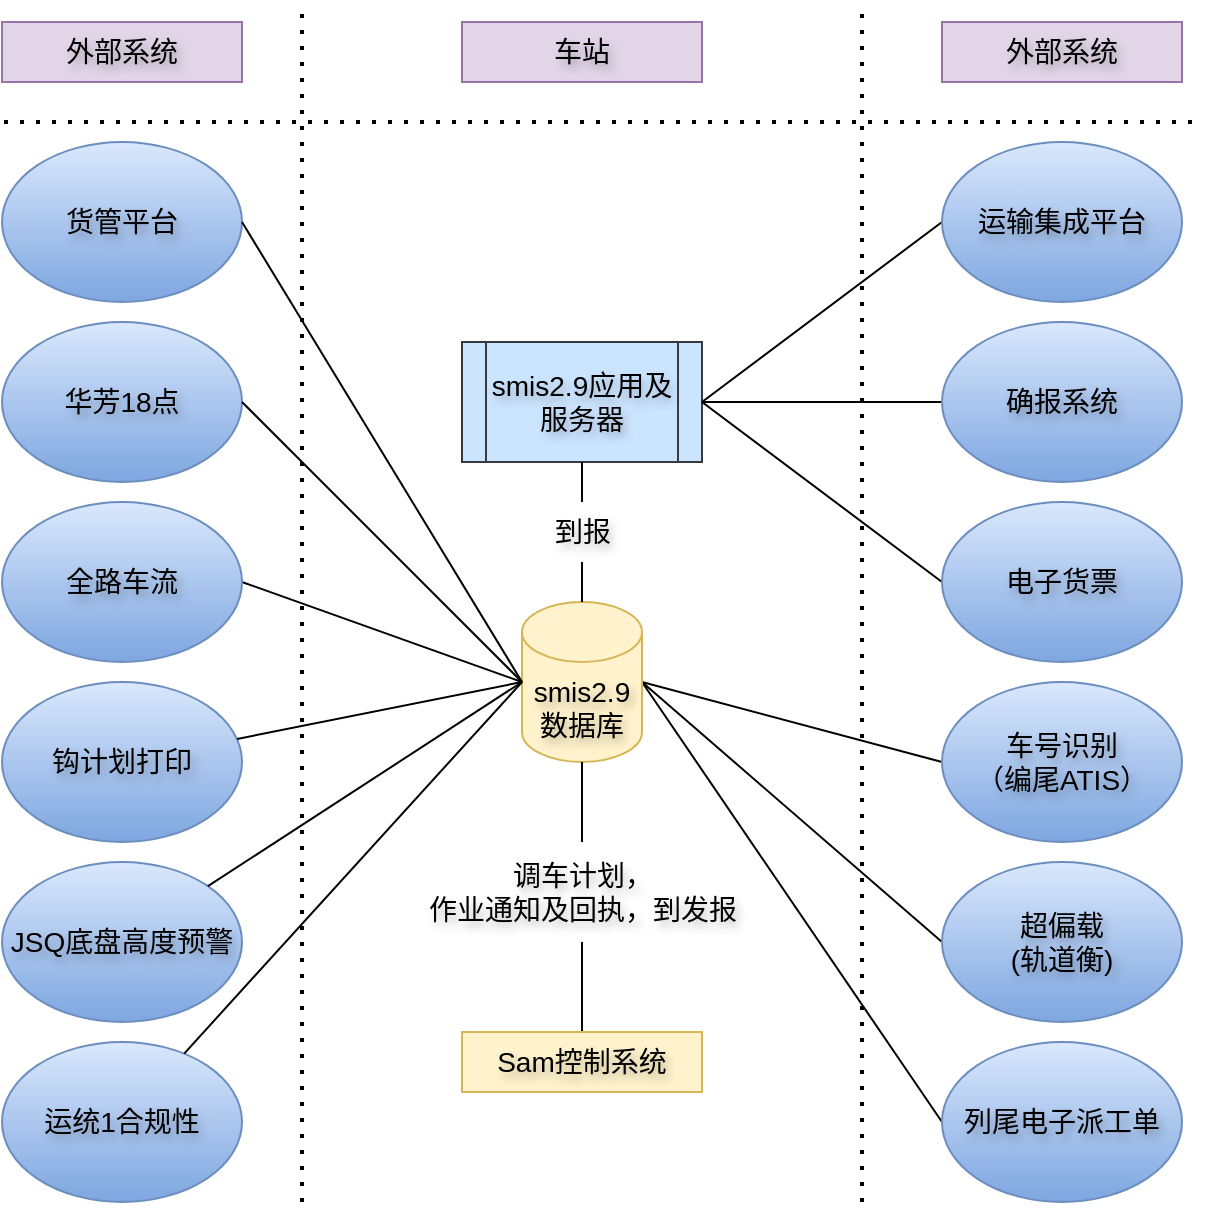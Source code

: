 <mxfile version="28.2.7">
  <diagram name="第 1 页" id="yU-gZeFMvIXKsnHI0pS4">
    <mxGraphModel dx="1034" dy="544" grid="1" gridSize="10" guides="1" tooltips="1" connect="1" arrows="1" fold="1" page="1" pageScale="1" pageWidth="827" pageHeight="1169" math="0" shadow="0">
      <root>
        <mxCell id="0" />
        <mxCell id="1" parent="0" />
        <mxCell id="2Rj6f7_8KAilT_tO_EwG-1" value="&lt;font&gt;外部系统&lt;/font&gt;" style="rounded=0;whiteSpace=wrap;html=1;hachureGap=4;fontFamily=Helvetica;strokeColor=#9673a6;fontSize=14;fillColor=#e1d5e7;textShadow=1;" parent="1" vertex="1">
          <mxGeometry x="40" y="50" width="120" height="30" as="geometry" />
        </mxCell>
        <mxCell id="2Rj6f7_8KAilT_tO_EwG-2" value="&lt;font&gt;外部系统&lt;/font&gt;" style="rounded=0;whiteSpace=wrap;html=1;hachureGap=4;fontFamily=Helvetica;strokeColor=#9673a6;fontSize=14;fillColor=#e1d5e7;textShadow=1;" parent="1" vertex="1">
          <mxGeometry x="510" y="50" width="120" height="30" as="geometry" />
        </mxCell>
        <mxCell id="2Rj6f7_8KAilT_tO_EwG-3" value="&lt;font&gt;车站&lt;/font&gt;" style="rounded=0;whiteSpace=wrap;html=1;hachureGap=4;fontFamily=Helvetica;strokeColor=#9673a6;fontSize=14;fillColor=#e1d5e7;textShadow=1;" parent="1" vertex="1">
          <mxGeometry x="270" y="50" width="120" height="30" as="geometry" />
        </mxCell>
        <mxCell id="2Rj6f7_8KAilT_tO_EwG-9" value="华芳18点" style="ellipse;whiteSpace=wrap;html=1;hachureGap=4;fontFamily=Helvetica;fontSize=14;fillColor=#dae8fc;strokeColor=#6c8ebf;gradientColor=#7ea6e0;textShadow=1;" parent="1" vertex="1">
          <mxGeometry x="40" y="200" width="120" height="80" as="geometry" />
        </mxCell>
        <mxCell id="BxS5Jl8jlqf-txuZJ36O-10" style="rounded=0;hachureGap=4;orthogonalLoop=1;jettySize=auto;html=1;entryX=0;entryY=0.5;entryDx=0;entryDy=0;fontFamily=Architects Daughter;fontSource=https%3A%2F%2Ffonts.googleapis.com%2Fcss%3Ffamily%3DArchitects%2BDaughter;endArrow=none;endFill=0;exitX=1;exitY=0.5;exitDx=0;exitDy=0;exitPerimeter=0;" edge="1" parent="1" source="2Rj6f7_8KAilT_tO_EwG-12" target="BxS5Jl8jlqf-txuZJ36O-7">
          <mxGeometry relative="1" as="geometry" />
        </mxCell>
        <mxCell id="BxS5Jl8jlqf-txuZJ36O-11" style="rounded=0;hachureGap=4;orthogonalLoop=1;jettySize=auto;html=1;entryX=0;entryY=0.5;entryDx=0;entryDy=0;fontFamily=Architects Daughter;fontSource=https%3A%2F%2Ffonts.googleapis.com%2Fcss%3Ffamily%3DArchitects%2BDaughter;endArrow=none;endFill=0;exitX=1;exitY=0.5;exitDx=0;exitDy=0;exitPerimeter=0;" edge="1" parent="1" source="2Rj6f7_8KAilT_tO_EwG-12" target="BxS5Jl8jlqf-txuZJ36O-8">
          <mxGeometry relative="1" as="geometry" />
        </mxCell>
        <mxCell id="BxS5Jl8jlqf-txuZJ36O-12" style="rounded=0;hachureGap=4;orthogonalLoop=1;jettySize=auto;html=1;entryX=0;entryY=0.5;entryDx=0;entryDy=0;fontFamily=Architects Daughter;fontSource=https%3A%2F%2Ffonts.googleapis.com%2Fcss%3Ffamily%3DArchitects%2BDaughter;endArrow=none;endFill=0;exitX=1;exitY=0.5;exitDx=0;exitDy=0;exitPerimeter=0;" edge="1" parent="1" source="2Rj6f7_8KAilT_tO_EwG-12" target="BxS5Jl8jlqf-txuZJ36O-9">
          <mxGeometry relative="1" as="geometry" />
        </mxCell>
        <mxCell id="2Rj6f7_8KAilT_tO_EwG-10" value="&lt;font&gt;smis2.9应用及服务器&lt;/font&gt;" style="shape=process;whiteSpace=wrap;html=1;backgroundOutline=1;hachureGap=4;fontFamily=Helvetica;fontSize=14;fillColor=#cce5ff;strokeColor=#36393d;textShadow=1;" parent="1" vertex="1">
          <mxGeometry x="270" y="210" width="120" height="60" as="geometry" />
        </mxCell>
        <mxCell id="2Rj6f7_8KAilT_tO_EwG-11" style="rounded=0;hachureGap=4;orthogonalLoop=1;jettySize=auto;html=1;entryX=0.5;entryY=0;entryDx=0;entryDy=0;fontFamily=Helvetica;endArrow=none;endFill=0;fontSize=14;textShadow=1;" parent="1" source="2Rj6f7_8KAilT_tO_EwG-16" target="2Rj6f7_8KAilT_tO_EwG-15" edge="1">
          <mxGeometry relative="1" as="geometry" />
        </mxCell>
        <mxCell id="2Rj6f7_8KAilT_tO_EwG-12" value="&lt;font&gt;smis2.9&lt;/font&gt;&lt;div&gt;&lt;font&gt;数据库&lt;/font&gt;&lt;/div&gt;" style="shape=cylinder3;whiteSpace=wrap;html=1;boundedLbl=1;backgroundOutline=1;size=15;hachureGap=4;fontFamily=Helvetica;fontSize=14;fillColor=#fff2cc;strokeColor=#d6b656;textShadow=1;" parent="1" vertex="1">
          <mxGeometry x="300" y="340" width="60" height="80" as="geometry" />
        </mxCell>
        <mxCell id="2Rj6f7_8KAilT_tO_EwG-13" value="" style="endArrow=none;html=1;rounded=0;hachureGap=4;fontFamily=Helvetica;entryX=0.5;entryY=1;entryDx=0;entryDy=0;exitX=0.5;exitY=0;exitDx=0;exitDy=0;exitPerimeter=0;fontSize=14;textShadow=1;" parent="1" source="2Rj6f7_8KAilT_tO_EwG-14" target="2Rj6f7_8KAilT_tO_EwG-10" edge="1">
          <mxGeometry width="50" height="50" relative="1" as="geometry">
            <mxPoint x="320" y="260" as="sourcePoint" />
            <mxPoint x="370" y="210" as="targetPoint" />
          </mxGeometry>
        </mxCell>
        <mxCell id="2Rj6f7_8KAilT_tO_EwG-15" value="&lt;font&gt;Sam控制系统&lt;/font&gt;" style="whiteSpace=wrap;html=1;fontFamily=Helvetica;hachureGap=4;fontSize=14;fillColor=#fff2cc;strokeColor=#d6b656;textShadow=1;" parent="1" vertex="1">
          <mxGeometry x="270" y="555" width="120" height="30" as="geometry" />
        </mxCell>
        <mxCell id="2Rj6f7_8KAilT_tO_EwG-17" value="" style="endArrow=none;dashed=1;html=1;dashPattern=1 3;strokeWidth=2;rounded=0;hachureGap=4;fontFamily=Helvetica;fontSize=14;textShadow=1;" parent="1" edge="1">
          <mxGeometry width="50" height="50" relative="1" as="geometry">
            <mxPoint x="470" y="640" as="sourcePoint" />
            <mxPoint x="470" y="40" as="targetPoint" />
          </mxGeometry>
        </mxCell>
        <mxCell id="2Rj6f7_8KAilT_tO_EwG-18" value="" style="endArrow=none;dashed=1;html=1;dashPattern=1 3;strokeWidth=2;rounded=0;hachureGap=4;fontFamily=Helvetica;fontSize=14;textShadow=1;" parent="1" edge="1">
          <mxGeometry width="50" height="50" relative="1" as="geometry">
            <mxPoint x="41" y="100" as="sourcePoint" />
            <mxPoint x="641" y="100" as="targetPoint" />
          </mxGeometry>
        </mxCell>
        <mxCell id="2Rj6f7_8KAilT_tO_EwG-19" value="" style="endArrow=none;dashed=1;html=1;dashPattern=1 3;strokeWidth=2;rounded=0;hachureGap=4;fontFamily=Helvetica;fontSize=14;textShadow=1;" parent="1" edge="1">
          <mxGeometry width="50" height="50" relative="1" as="geometry">
            <mxPoint x="190" y="640" as="sourcePoint" />
            <mxPoint x="190" y="40" as="targetPoint" />
          </mxGeometry>
        </mxCell>
        <mxCell id="2Rj6f7_8KAilT_tO_EwG-21" style="rounded=0;hachureGap=4;orthogonalLoop=1;jettySize=auto;html=1;fontFamily=Architects Daughter;fontSource=https%3A%2F%2Ffonts.googleapis.com%2Fcss%3Ffamily%3DArchitects%2BDaughter;endArrow=none;endFill=0;exitX=1;exitY=0.5;exitDx=0;exitDy=0;textShadow=1;entryX=0;entryY=0.5;entryDx=0;entryDy=0;entryPerimeter=0;" parent="1" source="2Rj6f7_8KAilT_tO_EwG-22" edge="1" target="2Rj6f7_8KAilT_tO_EwG-12">
          <mxGeometry relative="1" as="geometry">
            <mxPoint x="300" y="290" as="targetPoint" />
          </mxGeometry>
        </mxCell>
        <mxCell id="2Rj6f7_8KAilT_tO_EwG-22" value="&lt;span&gt;全路车流&lt;/span&gt;" style="ellipse;whiteSpace=wrap;html=1;hachureGap=4;fontFamily=Helvetica;fontSize=14;fillColor=#dae8fc;strokeColor=#6c8ebf;gradientColor=#7ea6e0;textShadow=1;" parent="1" vertex="1">
          <mxGeometry x="40" y="290" width="120" height="80" as="geometry" />
        </mxCell>
        <mxCell id="2Rj6f7_8KAilT_tO_EwG-23" style="rounded=0;hachureGap=4;orthogonalLoop=1;jettySize=auto;html=1;entryX=0;entryY=0.5;entryDx=0;entryDy=0;entryPerimeter=0;fontFamily=Architects Daughter;fontSource=https%3A%2F%2Ffonts.googleapis.com%2Fcss%3Ffamily%3DArchitects%2BDaughter;endArrow=none;endFill=0;exitX=1;exitY=0.5;exitDx=0;exitDy=0;textShadow=1;" parent="1" source="2Rj6f7_8KAilT_tO_EwG-9" target="2Rj6f7_8KAilT_tO_EwG-12" edge="1">
          <mxGeometry relative="1" as="geometry" />
        </mxCell>
        <mxCell id="2Rj6f7_8KAilT_tO_EwG-25" value="货管平台" style="ellipse;whiteSpace=wrap;html=1;hachureGap=4;fontFamily=Helvetica;fontSize=14;fillColor=#dae8fc;strokeColor=#6c8ebf;gradientColor=#7ea6e0;textShadow=1;" parent="1" vertex="1">
          <mxGeometry x="40" y="110" width="120" height="80" as="geometry" />
        </mxCell>
        <mxCell id="2Rj6f7_8KAilT_tO_EwG-26" style="rounded=0;hachureGap=4;orthogonalLoop=1;jettySize=auto;html=1;fontFamily=Architects Daughter;fontSource=https%3A%2F%2Ffonts.googleapis.com%2Fcss%3Ffamily%3DArchitects%2BDaughter;endArrow=none;endFill=0;exitX=0;exitY=0.5;exitDx=0;exitDy=0;textShadow=1;entryX=1;entryY=0.5;entryDx=0;entryDy=0;" parent="1" source="2Rj6f7_8KAilT_tO_EwG-27" edge="1" target="2Rj6f7_8KAilT_tO_EwG-10">
          <mxGeometry relative="1" as="geometry">
            <mxPoint x="390" y="180" as="targetPoint" />
          </mxGeometry>
        </mxCell>
        <mxCell id="2Rj6f7_8KAilT_tO_EwG-27" value="&lt;font&gt;确报系统&lt;/font&gt;" style="ellipse;whiteSpace=wrap;html=1;hachureGap=4;fontFamily=Helvetica;fontSize=14;fillColor=#dae8fc;strokeColor=#6c8ebf;gradientColor=#7ea6e0;textShadow=1;" parent="1" vertex="1">
          <mxGeometry x="510" y="200" width="120" height="80" as="geometry" />
        </mxCell>
        <mxCell id="2Rj6f7_8KAilT_tO_EwG-28" style="rounded=0;hachureGap=4;orthogonalLoop=1;jettySize=auto;html=1;fontFamily=Architects Daughter;fontSource=https%3A%2F%2Ffonts.googleapis.com%2Fcss%3Ffamily%3DArchitects%2BDaughter;endArrow=none;endFill=0;exitX=0;exitY=0.5;exitDx=0;exitDy=0;textShadow=1;entryX=1;entryY=0.5;entryDx=0;entryDy=0;" parent="1" source="2Rj6f7_8KAilT_tO_EwG-30" edge="1" target="2Rj6f7_8KAilT_tO_EwG-10">
          <mxGeometry relative="1" as="geometry">
            <mxPoint x="390" y="180" as="targetPoint" />
          </mxGeometry>
        </mxCell>
        <mxCell id="2Rj6f7_8KAilT_tO_EwG-30" value="&lt;font&gt;运输集成平台&lt;/font&gt;" style="ellipse;whiteSpace=wrap;html=1;hachureGap=4;fontFamily=Helvetica;fontSize=14;fillColor=#dae8fc;strokeColor=#6c8ebf;gradientColor=#7ea6e0;textShadow=1;" parent="1" vertex="1">
          <mxGeometry x="510" y="110" width="120" height="80" as="geometry" />
        </mxCell>
        <mxCell id="2Rj6f7_8KAilT_tO_EwG-31" style="rounded=0;hachureGap=4;orthogonalLoop=1;jettySize=auto;html=1;fontFamily=Architects Daughter;fontSource=https%3A%2F%2Ffonts.googleapis.com%2Fcss%3Ffamily%3DArchitects%2BDaughter;endArrow=none;endFill=0;exitX=0;exitY=0.5;exitDx=0;exitDy=0;textShadow=1;entryX=1;entryY=0.5;entryDx=0;entryDy=0;" parent="1" source="2Rj6f7_8KAilT_tO_EwG-32" edge="1" target="2Rj6f7_8KAilT_tO_EwG-10">
          <mxGeometry relative="1" as="geometry">
            <mxPoint x="390" y="180" as="targetPoint" />
          </mxGeometry>
        </mxCell>
        <mxCell id="2Rj6f7_8KAilT_tO_EwG-32" value="&lt;font&gt;电子货票&lt;/font&gt;" style="ellipse;whiteSpace=wrap;html=1;hachureGap=4;fontFamily=Helvetica;fontSize=14;fillColor=#dae8fc;strokeColor=#6c8ebf;gradientColor=#7ea6e0;textShadow=1;" parent="1" vertex="1">
          <mxGeometry x="510" y="290" width="120" height="80" as="geometry" />
        </mxCell>
        <mxCell id="BxS5Jl8jlqf-txuZJ36O-1" value="&lt;span&gt;钩计划打印&lt;/span&gt;" style="ellipse;whiteSpace=wrap;html=1;hachureGap=4;fontFamily=Helvetica;fontSize=14;fillColor=#dae8fc;strokeColor=#6c8ebf;gradientColor=#7ea6e0;textShadow=1;" vertex="1" parent="1">
          <mxGeometry x="40" y="380" width="120" height="80" as="geometry" />
        </mxCell>
        <mxCell id="BxS5Jl8jlqf-txuZJ36O-2" value="&lt;span&gt;JSQ底盘高度预警&lt;/span&gt;" style="ellipse;whiteSpace=wrap;html=1;hachureGap=4;fontFamily=Helvetica;fontSize=14;fillColor=#dae8fc;strokeColor=#6c8ebf;gradientColor=#7ea6e0;textShadow=1;" vertex="1" parent="1">
          <mxGeometry x="40" y="470" width="120" height="80" as="geometry" />
        </mxCell>
        <mxCell id="BxS5Jl8jlqf-txuZJ36O-3" value="&lt;span&gt;运统1合规性&lt;/span&gt;" style="ellipse;whiteSpace=wrap;html=1;hachureGap=4;fontFamily=Helvetica;fontSize=14;fillColor=#dae8fc;strokeColor=#6c8ebf;gradientColor=#7ea6e0;textShadow=1;" vertex="1" parent="1">
          <mxGeometry x="40" y="560" width="120" height="80" as="geometry" />
        </mxCell>
        <mxCell id="BxS5Jl8jlqf-txuZJ36O-4" style="rounded=0;hachureGap=4;orthogonalLoop=1;jettySize=auto;html=1;entryX=0;entryY=0.5;entryDx=0;entryDy=0;entryPerimeter=0;fontFamily=Architects Daughter;fontSource=https%3A%2F%2Ffonts.googleapis.com%2Fcss%3Ffamily%3DArchitects%2BDaughter;endArrow=none;endFill=0;exitX=1;exitY=0.5;exitDx=0;exitDy=0;" edge="1" parent="1" source="2Rj6f7_8KAilT_tO_EwG-25" target="2Rj6f7_8KAilT_tO_EwG-12">
          <mxGeometry relative="1" as="geometry" />
        </mxCell>
        <mxCell id="BxS5Jl8jlqf-txuZJ36O-5" style="rounded=0;hachureGap=4;orthogonalLoop=1;jettySize=auto;html=1;entryX=0;entryY=0.5;entryDx=0;entryDy=0;entryPerimeter=0;fontFamily=Architects Daughter;fontSource=https%3A%2F%2Ffonts.googleapis.com%2Fcss%3Ffamily%3DArchitects%2BDaughter;endArrow=none;endFill=0;" edge="1" parent="1" source="BxS5Jl8jlqf-txuZJ36O-1" target="2Rj6f7_8KAilT_tO_EwG-12">
          <mxGeometry relative="1" as="geometry" />
        </mxCell>
        <mxCell id="BxS5Jl8jlqf-txuZJ36O-6" style="rounded=0;hachureGap=4;orthogonalLoop=1;jettySize=auto;html=1;entryX=0;entryY=0.5;entryDx=0;entryDy=0;entryPerimeter=0;fontFamily=Architects Daughter;fontSource=https%3A%2F%2Ffonts.googleapis.com%2Fcss%3Ffamily%3DArchitects%2BDaughter;endArrow=none;endFill=0;" edge="1" parent="1" source="BxS5Jl8jlqf-txuZJ36O-2" target="2Rj6f7_8KAilT_tO_EwG-12">
          <mxGeometry relative="1" as="geometry" />
        </mxCell>
        <mxCell id="BxS5Jl8jlqf-txuZJ36O-7" value="&lt;font&gt;车号识别&lt;/font&gt;&lt;div&gt;&lt;font&gt;（编尾ATIS）&lt;/font&gt;&lt;/div&gt;" style="ellipse;whiteSpace=wrap;html=1;hachureGap=4;fontFamily=Helvetica;fontSize=14;fillColor=#dae8fc;strokeColor=#6c8ebf;gradientColor=#7ea6e0;textShadow=1;" vertex="1" parent="1">
          <mxGeometry x="510" y="380" width="120" height="80" as="geometry" />
        </mxCell>
        <mxCell id="BxS5Jl8jlqf-txuZJ36O-8" value="超偏载&lt;br&gt;(轨道衡)" style="ellipse;whiteSpace=wrap;html=1;hachureGap=4;fontFamily=Helvetica;fontSize=14;fillColor=#dae8fc;strokeColor=#6c8ebf;gradientColor=#7ea6e0;textShadow=1;" vertex="1" parent="1">
          <mxGeometry x="510" y="470" width="120" height="80" as="geometry" />
        </mxCell>
        <mxCell id="BxS5Jl8jlqf-txuZJ36O-9" value="列尾电子派工单" style="ellipse;whiteSpace=wrap;html=1;hachureGap=4;fontFamily=Helvetica;fontSize=14;fillColor=#dae8fc;strokeColor=#6c8ebf;gradientColor=#7ea6e0;textShadow=1;" vertex="1" parent="1">
          <mxGeometry x="510" y="560" width="120" height="80" as="geometry" />
        </mxCell>
        <mxCell id="BxS5Jl8jlqf-txuZJ36O-13" style="rounded=0;hachureGap=4;orthogonalLoop=1;jettySize=auto;html=1;entryX=0;entryY=0.5;entryDx=0;entryDy=0;entryPerimeter=0;fontFamily=Architects Daughter;fontSource=https%3A%2F%2Ffonts.googleapis.com%2Fcss%3Ffamily%3DArchitects%2BDaughter;endArrow=none;endFill=0;" edge="1" parent="1" source="BxS5Jl8jlqf-txuZJ36O-3" target="2Rj6f7_8KAilT_tO_EwG-12">
          <mxGeometry relative="1" as="geometry" />
        </mxCell>
        <mxCell id="BxS5Jl8jlqf-txuZJ36O-14" value="" style="rounded=0;hachureGap=4;orthogonalLoop=1;jettySize=auto;html=1;entryX=0.5;entryY=0;entryDx=0;entryDy=0;fontFamily=Helvetica;endArrow=none;endFill=0;fontSize=14;textShadow=1;" edge="1" parent="1" source="2Rj6f7_8KAilT_tO_EwG-12" target="2Rj6f7_8KAilT_tO_EwG-16">
          <mxGeometry relative="1" as="geometry">
            <mxPoint x="330" y="330" as="sourcePoint" />
            <mxPoint x="330" y="555" as="targetPoint" />
          </mxGeometry>
        </mxCell>
        <mxCell id="2Rj6f7_8KAilT_tO_EwG-16" value="调车计划，&lt;div&gt;作业通知及回执，到发报&lt;/div&gt;" style="text;html=1;align=center;verticalAlign=middle;resizable=0;points=[];autosize=1;strokeColor=none;fillColor=none;fontFamily=Helvetica;fontSize=14;textShadow=1;" parent="1" vertex="1">
          <mxGeometry x="240" y="460" width="180" height="50" as="geometry" />
        </mxCell>
        <mxCell id="BxS5Jl8jlqf-txuZJ36O-17" value="" style="endArrow=none;html=1;rounded=0;hachureGap=4;fontFamily=Helvetica;entryX=0.5;entryY=1;entryDx=0;entryDy=0;exitX=0.5;exitY=0;exitDx=0;exitDy=0;exitPerimeter=0;fontSize=14;textShadow=1;" edge="1" parent="1" source="2Rj6f7_8KAilT_tO_EwG-12" target="2Rj6f7_8KAilT_tO_EwG-14">
          <mxGeometry width="50" height="50" relative="1" as="geometry">
            <mxPoint x="330" y="340" as="sourcePoint" />
            <mxPoint x="330" y="270" as="targetPoint" />
          </mxGeometry>
        </mxCell>
        <mxCell id="2Rj6f7_8KAilT_tO_EwG-14" value="到报" style="text;html=1;align=center;verticalAlign=middle;resizable=0;points=[];autosize=1;strokeColor=none;fillColor=none;fontFamily=Helvetica;fontSize=14;textShadow=1;" parent="1" vertex="1">
          <mxGeometry x="305" y="290" width="50" height="30" as="geometry" />
        </mxCell>
      </root>
    </mxGraphModel>
  </diagram>
</mxfile>
